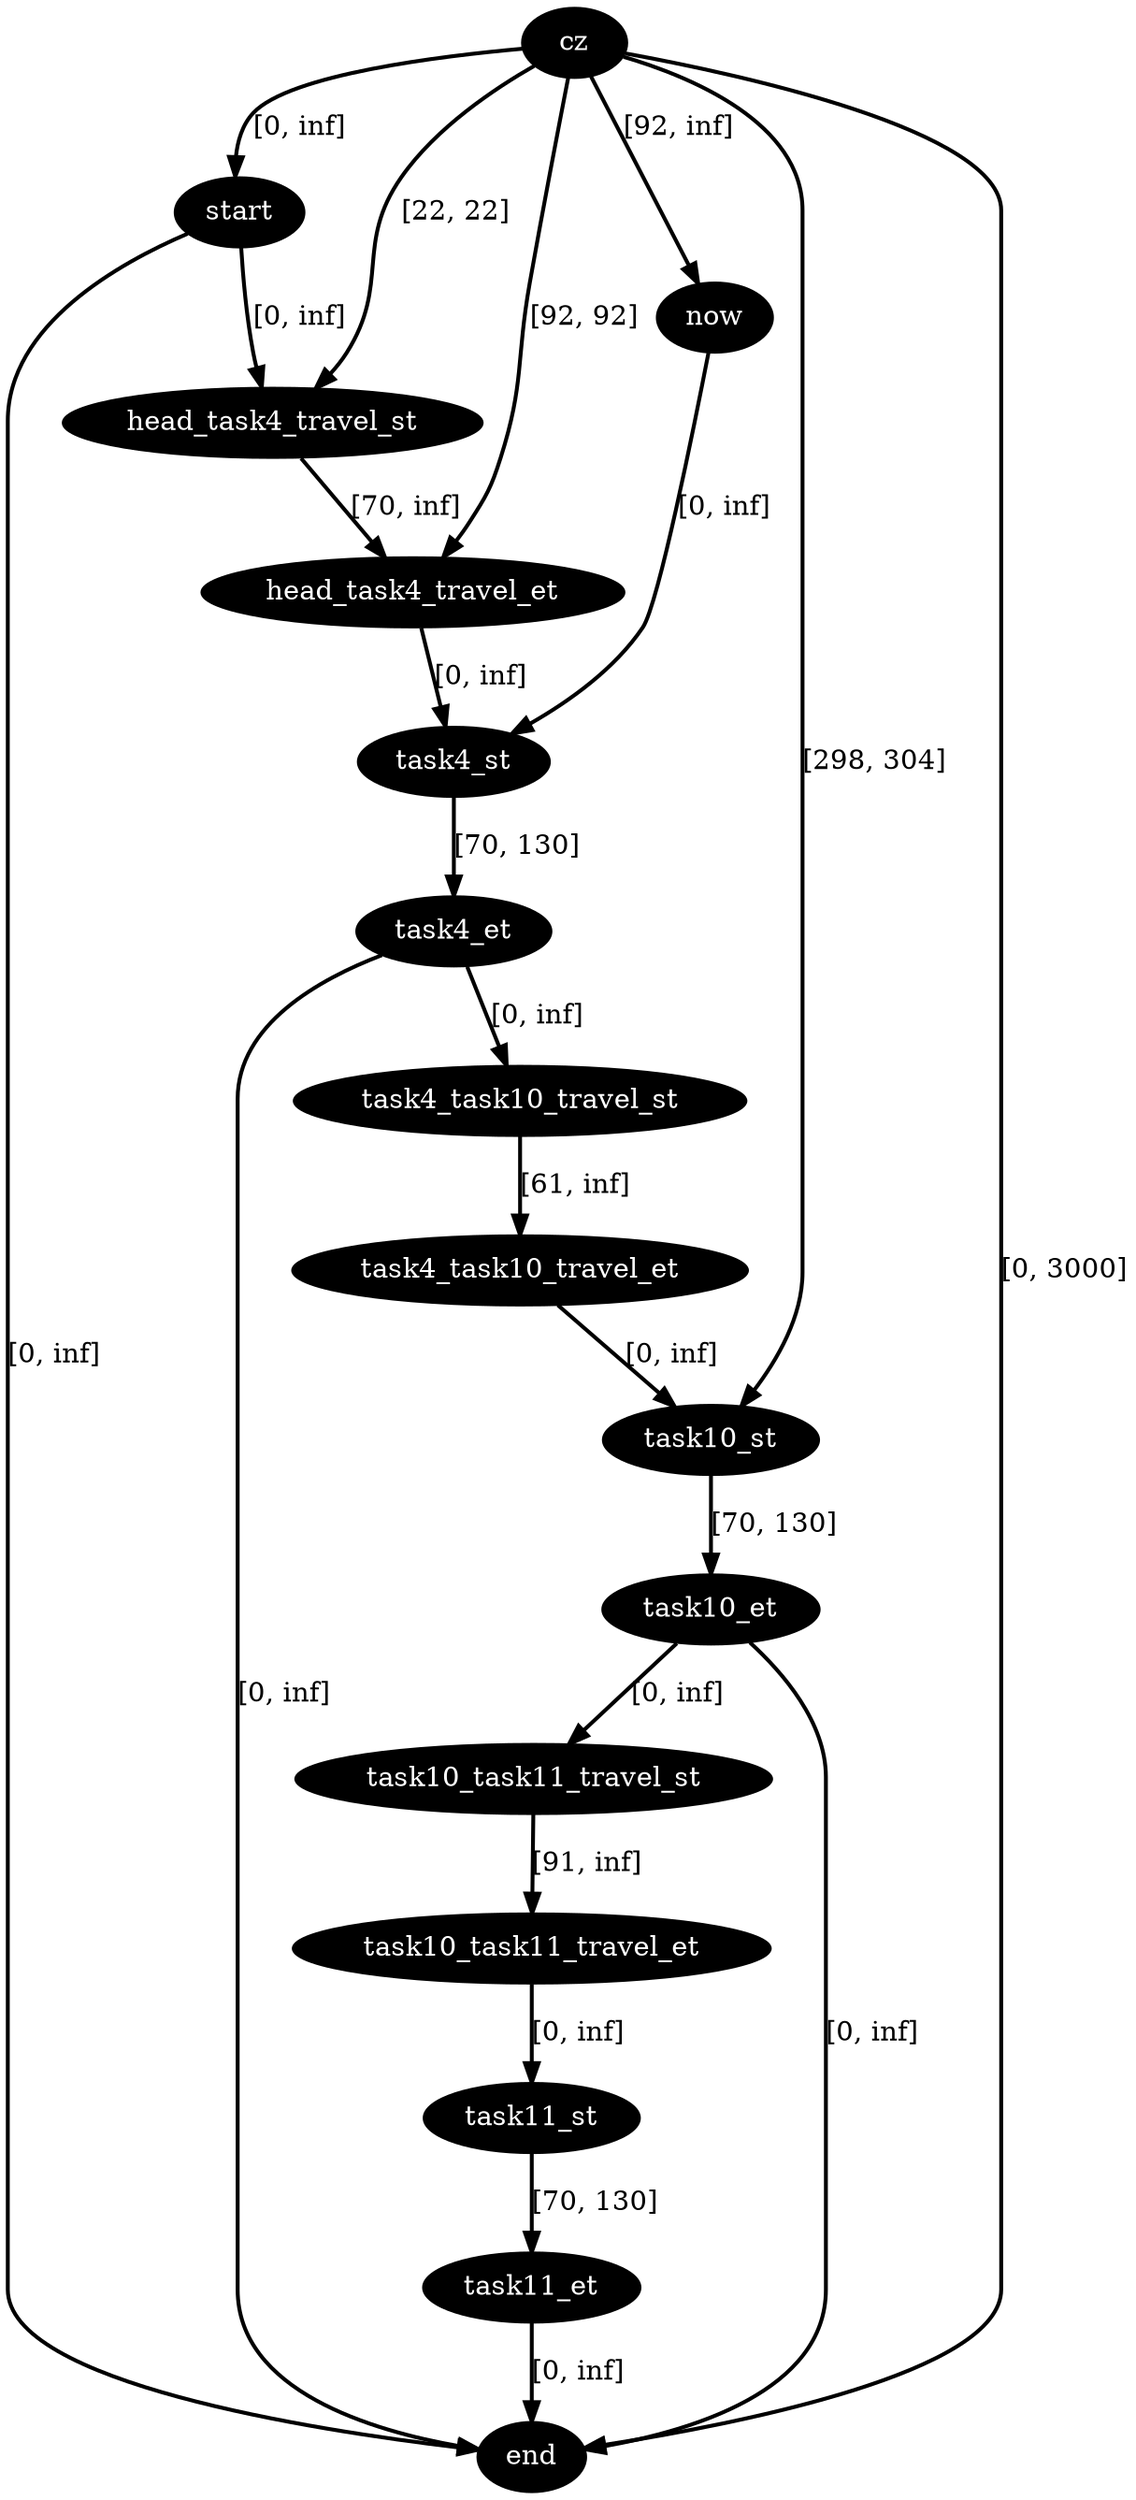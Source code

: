 digraph plan {
0[label="cz",style=filled,fillcolor=black,fontcolor=white];
1[label="start",style=filled,fillcolor=black,fontcolor=white];
2[label="now",style=filled,fillcolor=black,fontcolor=white];
3[label="end",style=filled,fillcolor=black,fontcolor=white];
11[label="head_task4_travel_st",style=filled,fillcolor=black,fontcolor=white];
12[label="head_task4_travel_et",style=filled,fillcolor=black,fontcolor=white];
13[label="task4_st",style=filled,fillcolor=black,fontcolor=white];
14[label="task4_et",style=filled,fillcolor=black,fontcolor=white];
26[label="task10_st",style=filled,fillcolor=black,fontcolor=white];
27[label="task10_et",style=filled,fillcolor=black,fontcolor=white];
40[label="task11_st",style=filled,fillcolor=black,fontcolor=white];
41[label="task11_et",style=filled,fillcolor=black,fontcolor=white];
115[label="task4_task10_travel_st",style=filled,fillcolor=black,fontcolor=white];
116[label="task4_task10_travel_et",style=filled,fillcolor=black,fontcolor=white];
118[label="task10_task11_travel_st",style=filled,fillcolor=black,fontcolor=white];
119[label="task10_task11_travel_et",style=filled,fillcolor=black,fontcolor=white];
"0"->"1"[label="[0, inf]",penwidth=2,color=black];
"0"->"3"[label="[0, 3000]",penwidth=2,color=black];
"11"->"12"[label="[70, inf]",penwidth=2,color=black];
"0"->"12"[label="[92, 92]",penwidth=2,color=black];
"1"->"11"[label="[0, inf]",penwidth=2,color=black];
"0"->"11"[label="[22, 22]",penwidth=2,color=black];
"0"->"2"[label="[92, inf]",penwidth=2,color=black];
"2"->"13"[label="[0, inf]",penwidth=2,color=black];
"1"->"3"[label="[0, inf]",penwidth=2,color=black];
"27"->"3"[label="[0, inf]",penwidth=2,color=black];
"0"->"26"[label="[298, 304]",penwidth=2,color=black];
"118"->"119"[label="[91, inf]",penwidth=2,color=black];
"27"->"118"[label="[0, inf]",penwidth=2,color=black];
"26"->"27"[label="[70, 130]",penwidth=2,color=black];
"116"->"26"[label="[0, inf]",penwidth=2,color=black];
"41"->"3"[label="[0, inf]",penwidth=2,color=black];
"40"->"41"[label="[70, 130]",penwidth=2,color=black];
"119"->"40"[label="[0, inf]",penwidth=2,color=black];
"14"->"3"[label="[0, inf]",penwidth=2,color=black];
"115"->"116"[label="[61, inf]",penwidth=2,color=black];
"14"->"115"[label="[0, inf]",penwidth=2,color=black];
"13"->"14"[label="[70, 130]",penwidth=2,color=black];
"12"->"13"[label="[0, inf]",penwidth=2,color=black];
}

